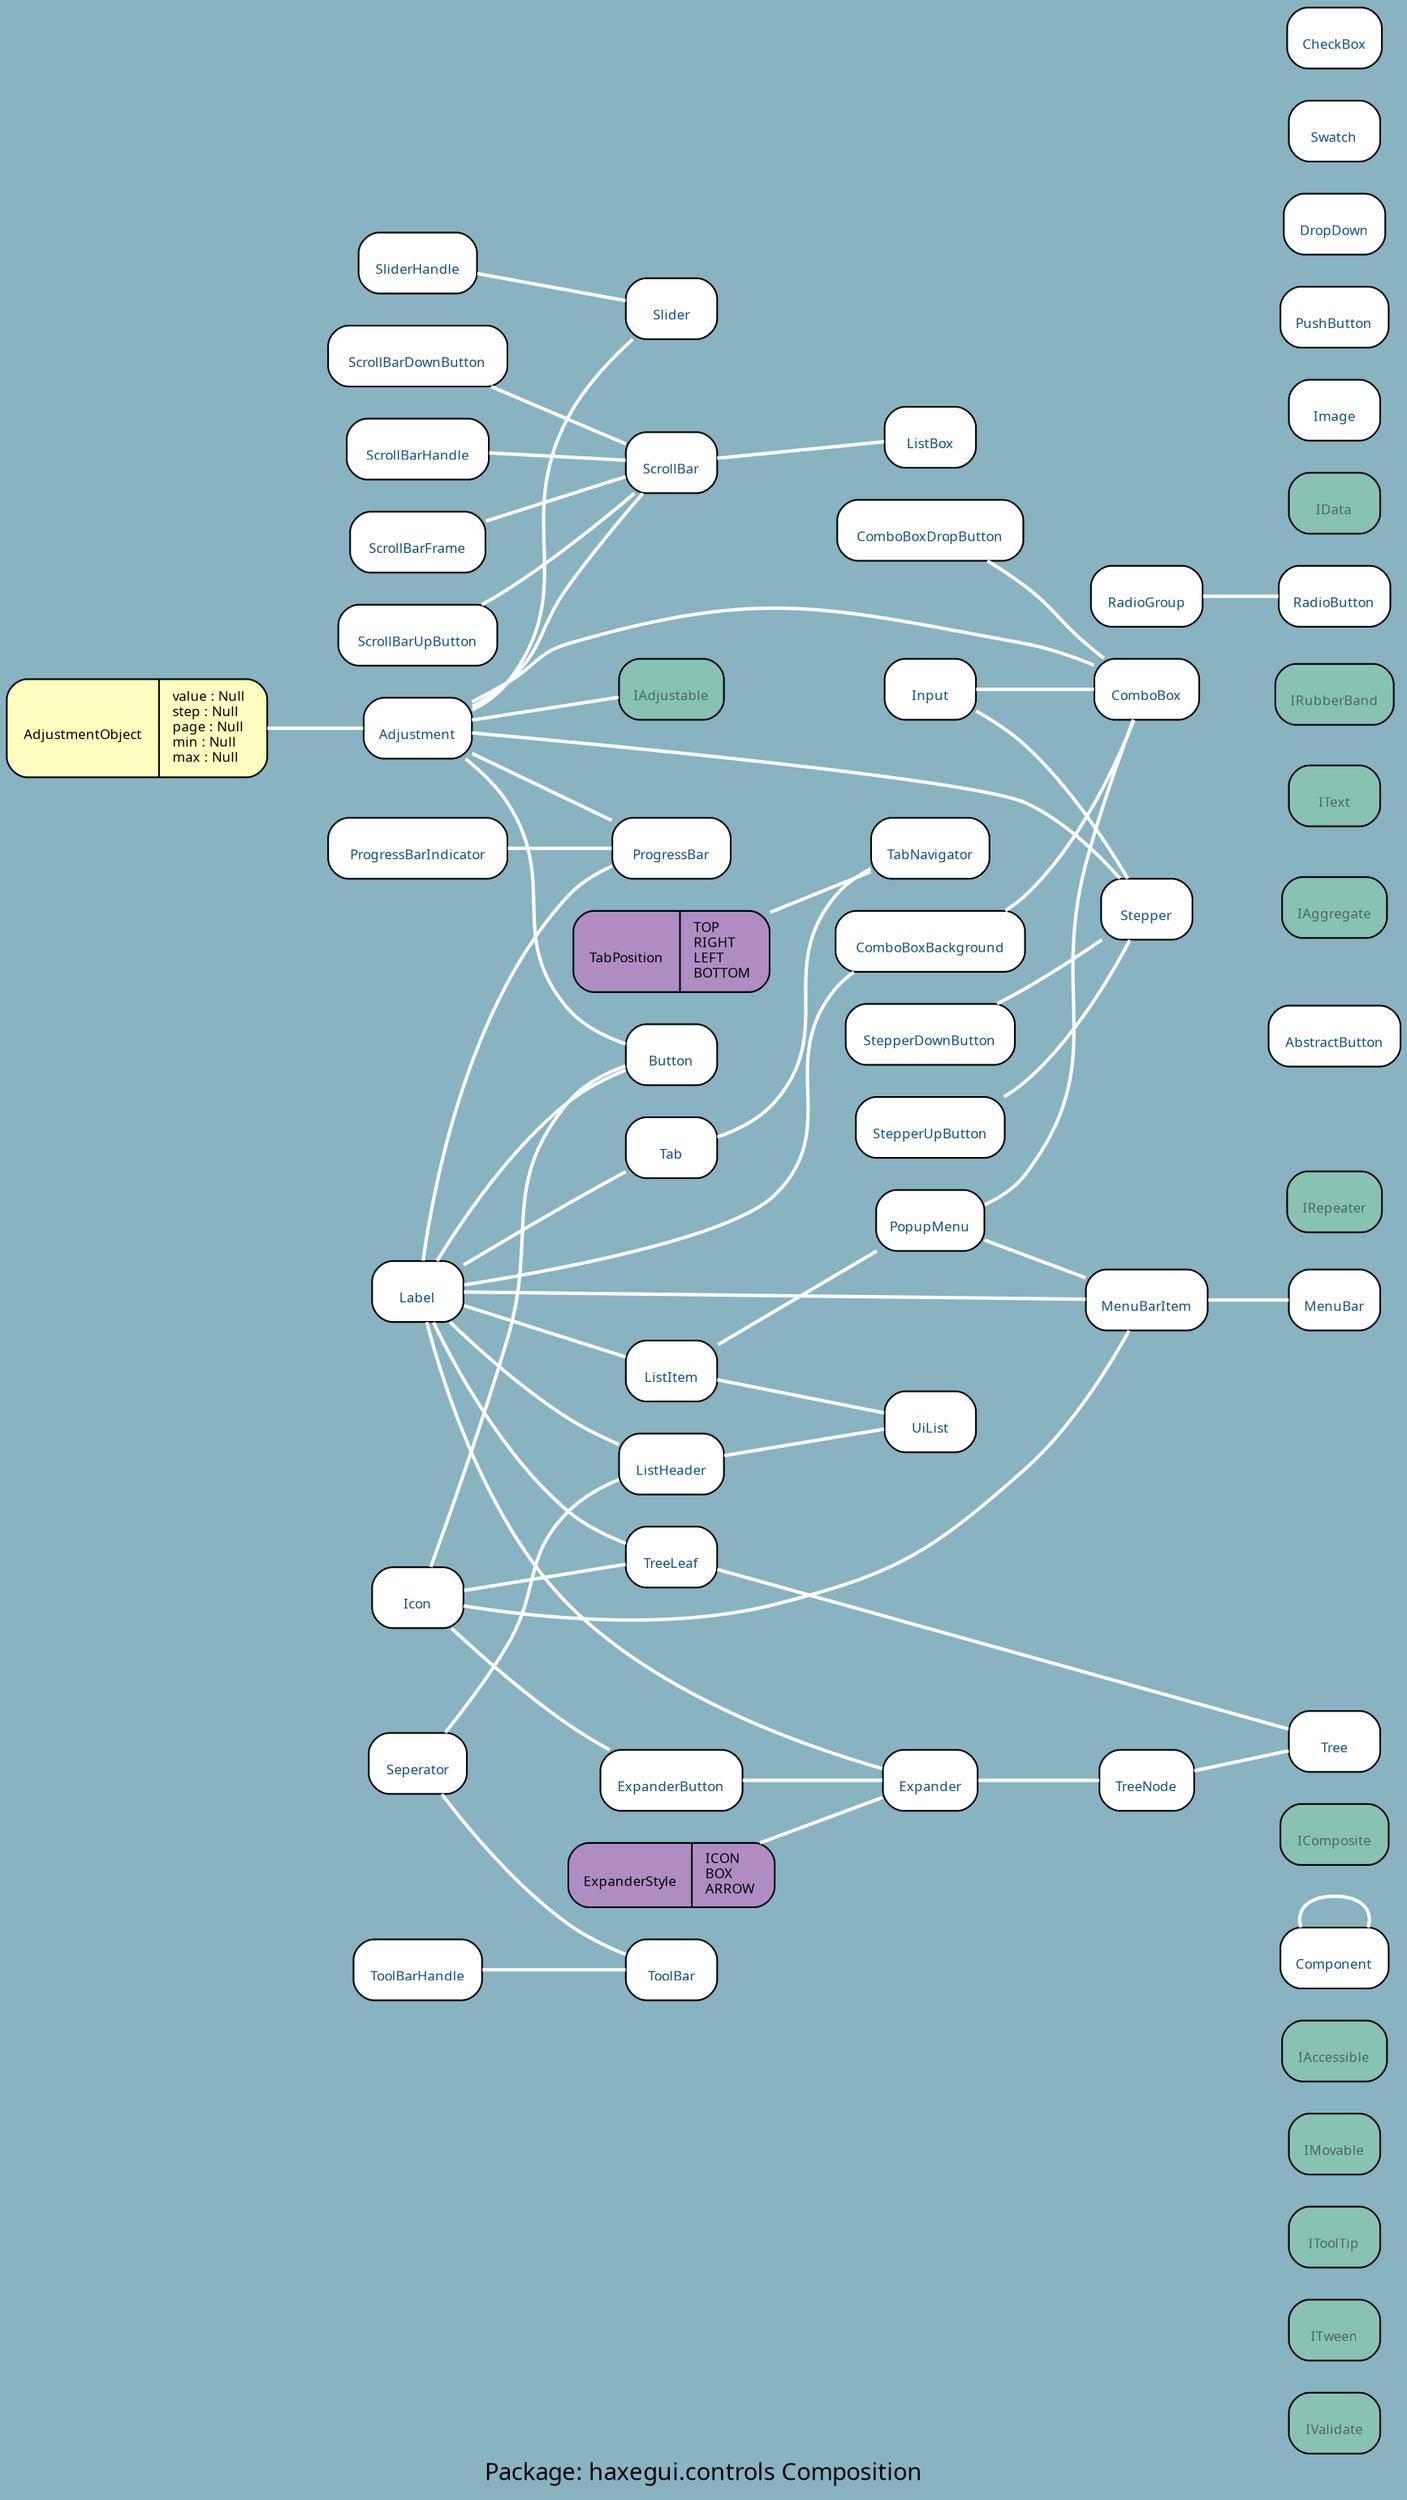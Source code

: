 digraph uml {
	graph [label="Package: haxegui.controls Composition", ratio=compress, rankdir=RL, smoothing=avg_dist, overlap=false, fontname="DejaVu Sans Condenesed", fontsize=14, bgcolor="#88B3C1", fontcolor=black];
	node [label="\N", fontname="DejaVu Sans Condenesed", fontsize=8, shape=record, color=black, fontcolor=black];
	edge [fontname="DejaVu Sans Condenesed", fontsize=8, color=black, fontcolor=black];
	graph [lp="414,12",
		bb="0,0,828,1446"];
	"haxegui.controls.IValidate" [label="{\nIValidate}", fontcolor="#496962", style="rounded,filled", fillcolor="#88c2b3", URL="../types/haxegui/controls/IValidate.html", tooltip="\nIValidate", pos="788,43", rects="761,25,815,61", width="0.75", height="0.50"];
	"haxegui.controls.ITween" [label="{\nITween}", fontcolor="#496962", style="rounded,filled", fillcolor="#88c2b3", URL="../types/haxegui/controls/ITween.html", tooltip="\nITween", pos="788,97", rects="761,79,815,115", width="0.75", height="0.50"];
	"haxegui.controls.IToolTip" [label="{\nIToolTip}", fontcolor="#496962", style="rounded,filled", fillcolor="#88c2b3", URL="../types/haxegui/controls/IToolTip.html", tooltip="\nIToolTip", pos="788,151", rects="761,133,815,169", width="0.75", height="0.50"];
	"haxegui.controls.IMovable" [label="{\nIMovable}", fontcolor="#496962", style="rounded,filled", fillcolor="#88c2b3", URL="../types/haxegui/controls/IMovable.html", tooltip="\nIMovable", pos="788,205", rects="761,187,815,223", width="0.75", height="0.50"];
	"haxegui.controls.IAccessible" [label="{\nIAccessible}", fontcolor="#496962", style="rounded,filled", fillcolor="#88c2b3", URL="../types/haxegui/controls/IAccessible.html", tooltip="\nIAccessible", pos="788,259", rects="757,241,820,277", width="0.86", height="0.50"];
	"haxegui.controls.Component" [label="{\nComponent}", fontcolor="#104E8B", style="rounded,filled", fillcolor=white, URL="../types/haxegui/controls/Component.html", tooltip="\nComponent", pos="788,313", rects="756,295,821,331", width="0.89", height="0.50"];
	"haxegui.controls.IComposite" [label="{\nIComposite}", fontcolor="#496962", style="rounded,filled", fillcolor="#88c2b3", URL="../types/haxegui/controls/IComposite.html", tooltip="\nIComposite", pos="788,385", rects="756,367,820,403", width="0.89", height="0.50"];
	"haxegui.controls.ProgressBarIndicator" [label="{\nProgressBarIndicator}", fontcolor="#104E8B", style="rounded,filled", fillcolor=white, URL="../types/haxegui/controls/ProgressBarIndicator.html", tooltip="\nProgressBarIndicator", pos="244,958", rects="191,940,298,976", width="1.47", height="0.50"];
	"haxegui.controls.IAdjustable" [label="{\nIAdjustable}", fontcolor="#496962", style="rounded,filled", fillcolor="#88c2b3", URL="../types/haxegui/controls/IAdjustable.html", tooltip="\nIAdjustable", pos="395,1050", rects="364,1032,427,1068", width="0.86", height="0.50"];
	"haxegui.controls.Adjustment" [label="{\nAdjustment}", fontcolor="#104E8B", style="rounded,filled", fillcolor=white, URL="../types/haxegui/controls/Adjustment.html", tooltip="\nAdjustment", pos="244,1023", rects="212,1005,276,1041", width="0.89", height="0.50"];
	"haxegui.controls.ProgressBar" [label="{\nProgressBar}", fontcolor="#104E8B", style="rounded,filled", fillcolor=white, URL="../types/haxegui/controls/ProgressBar.html", tooltip="\nProgressBar", pos="395,958", rects="360,940,430,976", width="0.97", height="0.50"];
	"haxegui.controls.Label" [label="{\nLabel}", fontcolor="#104E8B", style="rounded,filled", fillcolor=white, URL="../types/haxegui/controls/Label.html", tooltip="\nLabel", pos="244,700", rects="217,682,271,718", width="0.75", height="0.50"];
	"haxegui.controls.IRepeater" [label="{\nIRepeater}", fontcolor="#496962", style="rounded,filled", fillcolor="#88c2b3", URL="../types/haxegui/controls/IRepeater.html", tooltip="\nIRepeater", pos="788,753", rects="760,735,817,771", width="0.78", height="0.50"];
	"haxegui.controls.AbstractButton" [label="{\nAbstractButton}", fontcolor="#104E8B", style="rounded,filled", fillcolor=white, URL="../types/haxegui/controls/AbstractButton.html", tooltip="\nAbstractButton", pos="788,849", rects="749,831,828,867", width="1.08", height="0.50"];
	"haxegui.controls.IAggregate" [label="{\nIAggregate}", fontcolor="#496962", style="rounded,filled", fillcolor="#88c2b3", URL="../types/haxegui/controls/IAggregate.html", tooltip="\nIAggregate", pos="788,924", rects="757,906,819,942", width="0.86", height="0.50"];
	"haxegui.controls.SliderHandle" [label="{\nSliderHandle}", fontcolor="#104E8B", style="rounded,filled", fillcolor=white, URL="../types/haxegui/controls/SliderHandle.html", tooltip="\nSliderHandle", pos="244,1293", rects="209,1275,279,1311", width="0.97", height="0.50"];
	"haxegui.controls.Slider" [label="{\nSlider}", fontcolor="#104E8B", style="rounded,filled", fillcolor=white, URL="../types/haxegui/controls/Slider.html", tooltip="\nSlider", pos="395,1266", rects="368,1248,422,1284", width="0.75", height="0.50"];
	"haxegui.controls.IText" [label="{\nIText}", fontcolor="#496962", style="rounded,filled", fillcolor="#88c2b3", URL="../types/haxegui/controls/IText.html", tooltip="\nIText", pos="788,988", rects="761,970,815,1006", width="0.75", height="0.50"];
	"haxegui.controls.IRubberBand" [label="{\nIRubberBand}", fontcolor="#496962", style="rounded,filled", fillcolor="#88c2b3", URL="../types/haxegui/controls/IRubberBand.html", tooltip="\nIRubberBand", pos="788,1047", rects="753,1029,823,1065", width="0.97", height="0.50"];
	"haxegui.controls.ToolBarHandle" [label="{\nToolBarHandle}", fontcolor="#104E8B", style="rounded,filled", fillcolor=white, URL="../types/haxegui/controls/ToolBarHandle.html", tooltip="\nToolBarHandle", pos="244,306", rects="206,288,283,324", width="1.06", height="0.50"];
	"haxegui.controls.ToolBar" [label="{\nToolBar}", fontcolor="#104E8B", style="rounded,filled", fillcolor=white, URL="../types/haxegui/controls/ToolBar.html", tooltip="\nToolBar", pos="395,306", rects="368,288,422,324", width="0.75", height="0.50"];
	"haxegui.controls.Seperator" [label="{\nSeperator}", fontcolor="#104E8B", style="rounded,filled", fillcolor=white, URL="../types/haxegui/controls/Seperator.html", tooltip="\nSeperator", pos="244,426", rects="215,408,274,444", width="0.81", height="0.50"];
	"haxegui.controls.Input" [label="{\nInput}", fontcolor="#104E8B", style="rounded,filled", fillcolor=white, URL="../types/haxegui/controls/Input.html", tooltip="\nInput", pos="548,1050", rects="521,1032,575,1068", width="0.75", height="0.50"];
	"haxegui.controls.RadioGroup" [label="{\nRadioGroup}", fontcolor="#104E8B", style="rounded,filled", fillcolor=white, URL="../types/haxegui/controls/RadioGroup.html", tooltip="\nRadioGroup", pos="676,1104", rects="643,1086,709,1122", width="0.92", height="0.50"];
	"haxegui.controls.Button" [label="{\nButton}", fontcolor="#104E8B", style="rounded,filled", fillcolor=white, URL="../types/haxegui/controls/Button.html", tooltip="\nButton", pos="395,838", rects="368,820,422,856", width="0.75", height="0.50"];
	"haxegui.controls.Icon" [label="{\nIcon}", fontcolor="#104E8B", style="rounded,filled", fillcolor=white, URL="../types/haxegui/controls/Icon.html", tooltip="\nIcon", pos="244,523", rects="217,505,271,541", width="0.75", height="0.50"];
	"haxegui.controls.RadioButton" [label="{\nRadioButton}", fontcolor="#104E8B", style="rounded,filled", fillcolor=white, URL="../types/haxegui/controls/RadioButton.html", tooltip="\nRadioButton", pos="788,1104", rects="755,1086,822,1122", width="0.92", height="0.50"];
	"haxegui.controls.AdjustmentObject" [label="{\nAdjustmentObject|value : Null\lstep : Null\lpage : Null\lmin : Null\lmax : Null\l}", style="rounded,filled", fillcolor="#ffffbf", pos="77,1023", rects="0,994,91,1052 91,994,154,1052", width="2.14", height="0.81"];
	"haxegui.controls.ScrollBarUpButton" [label="{\nScrollBarUpButton}", fontcolor="#104E8B", style="rounded,filled", fillcolor=white, URL="../types/haxegui/controls/ScrollBarUpButton.html", tooltip="\nScrollBarUpButton", pos="244,1077", rects="197,1059,291,1095", width="1.31", height="0.50"];
	"haxegui.controls.ScrollBarDownButton" [label="{\nScrollBarDownButton}", fontcolor="#104E8B", style="rounded,filled", fillcolor=white, URL="../types/haxegui/controls/ScrollBarDownButton.html", tooltip="\nScrollBarDownButton", pos="244,1239", rects="191,1221,297,1257", width="1.47", height="0.50"];
	"haxegui.controls.ScrollBarHandle" [label="{\nScrollBarHandle}", fontcolor="#104E8B", style="rounded,filled", fillcolor=white, URL="../types/haxegui/controls/ScrollBarHandle.html", tooltip="\nScrollBarHandle", pos="244,1185", rects="202,1167,286,1203", width="1.17", height="0.50"];
	"haxegui.controls.ScrollBarFrame" [label="{\nScrollBarFrame}", fontcolor="#104E8B", style="rounded,filled", fillcolor=white, URL="../types/haxegui/controls/ScrollBarFrame.html", tooltip="\nScrollBarFrame", pos="244,1131", rects="204,1113,285,1149", width="1.11", height="0.50"];
	"haxegui.controls.ScrollBar" [label="{\nScrollBar}", fontcolor="#104E8B", style="rounded,filled", fillcolor=white, URL="../types/haxegui/controls/ScrollBar.html", tooltip="\nScrollBar", pos="395,1164", rects="368,1146,423,1182", width="0.75", height="0.50"];
	"haxegui.controls.Tab" [label="{\nTab}", fontcolor="#104E8B", style="rounded,filled", fillcolor=white, URL="../types/haxegui/controls/Tab.html", tooltip="\nTab", pos="395,784", rects="368,766,422,802", width="0.75", height="0.50"];
	"haxegui.controls.TabPosition" [label="{\nTabPosition|TOP\lRIGHT\lLEFT\lBOTTOM\l}", style="rounded,filled", fillcolor="#af8dc3", pos="395,898", rects="337,874,401,922 401,874,454,922", width="1.61", height="0.67"];
	"haxegui.controls.TabNavigator" [label="{\nTabNavigator}", fontcolor="#104E8B", style="rounded,filled", fillcolor=white, URL="../types/haxegui/controls/TabNavigator.html", tooltip="\nTabNavigator", pos="548,958", rects="513,940,584,976", width="0.97", height="0.50"];
	"haxegui.controls.ExpanderStyle" [label="{\nExpanderStyle|ICON\lBOX\lARROW\l}", style="rounded,filled", fillcolor="#af8dc3", pos="395,361", rects="334,342,411,380 411,342,456,380", width="1.69", height="0.53"];
	"haxegui.controls.ExpanderButton" [label="{\nExpanderButton}", fontcolor="#104E8B", style="rounded,filled", fillcolor=white, URL="../types/haxegui/controls/ExpanderButton.html", tooltip="\nExpanderButton", pos="395,416", rects="353,398,437,434", width="1.17", height="0.50"];
	"haxegui.controls.Expander" [label="{\nExpander}", fontcolor="#104E8B", style="rounded,filled", fillcolor=white, URL="../types/haxegui/controls/Expander.html", tooltip="\nExpander", pos="548,416", rects="520,398,576,434", width="0.78", height="0.50"];
	"haxegui.controls.ListHeader" [label="{\nListHeader}", fontcolor="#104E8B", style="rounded,filled", fillcolor=white, URL="../types/haxegui/controls/ListHeader.html", tooltip="\nListHeader", pos="395,600", rects="364,582,426,618", width="0.86", height="0.50"];
	"haxegui.controls.ListItem" [label="{\nListItem}", fontcolor="#104E8B", style="rounded,filled", fillcolor=white, URL="../types/haxegui/controls/ListItem.html", tooltip="\nListItem", pos="395,654", rects="368,636,422,672", width="0.75", height="0.50"];
	"haxegui.controls.IData" [label="{\nIData}", fontcolor="#496962", style="rounded,filled", fillcolor="#88c2b3", URL="../types/haxegui/controls/IData.html", tooltip="\nIData", pos="788,1158", rects="761,1140,815,1176", width="0.75", height="0.50"];
	"haxegui.controls.UiList" [label="{\nUiList}", fontcolor="#104E8B", style="rounded,filled", fillcolor=white, URL="../types/haxegui/controls/UiList.html", tooltip="\nUiList", pos="548,625", rects="521,607,575,643", width="0.75", height="0.50"];
	"haxegui.controls.ListBox" [label="{\nListBox}", fontcolor="#104E8B", style="rounded,filled", fillcolor=white, URL="../types/haxegui/controls/ListBox.html", tooltip="\nListBox", pos="548,1196", rects="521,1178,575,1214", width="0.75", height="0.50"];
	"haxegui.controls.Image" [label="{\nImage}", fontcolor="#104E8B", style="rounded,filled", fillcolor=white, URL="../types/haxegui/controls/Image.html", tooltip="\nImage", pos="788,1212", rects="761,1194,815,1230", width="0.75", height="0.50"];
	"haxegui.controls.PushButton" [label="{\nPushButton}", fontcolor="#104E8B", style="rounded,filled", fillcolor=white, URL="../types/haxegui/controls/PushButton.html", tooltip="\nPushButton", pos="788,1266", rects="756,1248,821,1284", width="0.89", height="0.50"];
	"haxegui.controls.ComboBoxDropButton" [label="{\nComboBoxDropButton}", fontcolor="#104E8B", style="rounded,filled", fillcolor=white, URL="../types/haxegui/controls/ComboBoxDropButton.html", tooltip="\nComboBoxDropButton", pos="548,1142", rects="493,1124,603,1160", width="1.53", height="0.50"];
	"haxegui.controls.ComboBoxBackground" [label="{\nComboBoxBackground}", fontcolor="#104E8B", style="rounded,filled", fillcolor=white, URL="../types/haxegui/controls/ComboBoxBackground.html", tooltip="\nComboBoxBackground", pos="548,904", rects="492,886,604,922", width="1.56", height="0.50"];
	"haxegui.controls.ComboBox" [label="{\nComboBox}", fontcolor="#104E8B", style="rounded,filled", fillcolor=white, URL="../types/haxegui/controls/ComboBox.html", tooltip="\nComboBox", pos="676,1050", rects="645,1032,707,1068", width="0.86", height="0.50"];
	"haxegui.controls.PopupMenu" [label="{\nPopupMenu}", fontcolor="#104E8B", style="rounded,filled", fillcolor=white, URL="../types/haxegui/controls/PopupMenu.html", tooltip="\nPopupMenu", pos="548,742", rects="516,724,581,760", width="0.89", height="0.50"];
	"haxegui.controls.DropDown" [label="{\nDropDown}", fontcolor="#104E8B", style="rounded,filled", fillcolor=white, URL="../types/haxegui/controls/DropDown.html", tooltip="\nDropDown", pos="788,1320", rects="758,1302,818,1338", width="0.83", height="0.50"];
	"haxegui.controls.StepperUpButton" [label="{\nStepperUpButton}", fontcolor="#104E8B", style="rounded,filled", fillcolor=white, URL="../types/haxegui/controls/StepperUpButton.html", tooltip="\nStepperUpButton", pos="548,796", rects="504,778,593,814", width="1.22", height="0.50"];
	"haxegui.controls.StepperDownButton" [label="{\nStepperDownButton}", fontcolor="#104E8B", style="rounded,filled", fillcolor=white, URL="../types/haxegui/controls/StepperDownButton.html", tooltip="\nStepperDownButton", pos="548,850", rects="498,832,599,868", width="1.39", height="0.50"];
	"haxegui.controls.Stepper" [label="{\nStepper}", fontcolor="#104E8B", style="rounded,filled", fillcolor=white, URL="../types/haxegui/controls/Stepper.html", tooltip="\nStepper", pos="676,923", rects="649,905,703,941", width="0.75", height="0.50"];
	"haxegui.controls.Swatch" [label="{\nSwatch}", fontcolor="#104E8B", style="rounded,filled", fillcolor=white, URL="../types/haxegui/controls/Swatch.html", tooltip="\nSwatch", pos="788,1374", rects="761,1356,815,1392", width="0.75", height="0.50"];
	"haxegui.controls.TreeLeaf" [label="{\nTreeLeaf}", fontcolor="#104E8B", style="rounded,filled", fillcolor=white, URL="../types/haxegui/controls/TreeLeaf.html", tooltip="\nTreeLeaf", pos="395,546", rects="368,528,422,564", width="0.75", height="0.50"];
	"haxegui.controls.TreeNode" [label="{\nTreeNode}", fontcolor="#104E8B", style="rounded,filled", fillcolor=white, URL="../types/haxegui/controls/TreeNode.html", tooltip="\nTreeNode", pos="676,416", rects="648,398,704,434", width="0.78", height="0.50"];
	"haxegui.controls.Tree" [label="{\nTree}", fontcolor="#104E8B", style="rounded,filled", fillcolor=white, URL="../types/haxegui/controls/Tree.html", tooltip="\nTree", pos="788,439", rects="761,421,815,457", width="0.75", height="0.50"];
	"haxegui.controls.MenuBarItem" [label="{\nMenuBarItem}", fontcolor="#104E8B", style="rounded,filled", fillcolor=white, URL="../types/haxegui/controls/MenuBarItem.html", tooltip="\nMenuBarItem", pos="676,696", rects="640,678,712,714", width="1.00", height="0.50"];
	"haxegui.controls.MenuBar" [label="{\nMenuBar}", fontcolor="#104E8B", style="rounded,filled", fillcolor=white, URL="../types/haxegui/controls/MenuBar.html", tooltip="\nMenuBar", pos="788,696", rects="761,678,815,714", width="0.75", height="0.50"];
	"haxegui.controls.CheckBox" [label="{\nCheckBox}", fontcolor="#104E8B", style="rounded,filled", fillcolor=white, URL="../types/haxegui/controls/CheckBox.html", tooltip="\nCheckBox", pos="788,1428", rects="760,1410,817,1446", width="0.78", height="0.50"];
	"haxegui.controls.Component" -> "haxegui.controls.Component" [color=white, style=bold, arrowhead=none, arrowtail=diamond, arrowsize=1, pos="s,808,331 806,343 803,347 797,349 788,349 771,349 765,341 768,331"];
	"haxegui.controls.IAdjustable" -> "haxegui.controls.Adjustment" [color=white, style=bold, arrowhead=none, arrowtail=diamond, arrowsize=1, pos="s,364,1044 352,1042 328,1037 298,1032 276,1029"];
	"haxegui.controls.ProgressBar" -> "haxegui.controls.ProgressBarIndicator" [color=white, style=bold, arrowhead=none, arrowtail=diamond, arrowsize=1, pos="s,360,958 348,958 332,958 314,958 298,958"];
	"haxegui.controls.ProgressBar" -> "haxegui.controls.Label" [color=white, style=bold, arrowhead=none, arrowtail=diamond, arrowsize=1, pos="s,360,948 349,943 344,939 338,935 334,931 273,868 252,761 246,718"];
	"haxegui.controls.ProgressBar" -> "haxegui.controls.Adjustment" [color=white, style=bold, arrowhead=none, arrowtail=diamond, arrowsize=1, pos="s,360,973 349,978 326,988 297,1000 276,1009"];
	"haxegui.controls.Slider" -> "haxegui.controls.SliderHandle" [color=white, style=bold, arrowhead=none, arrowtail=diamond, arrowsize=1, pos="s,368,1271 356,1273 332,1278 302,1283 279,1287"];
	"haxegui.controls.Slider" -> "haxegui.controls.Adjustment" [color=white, style=bold, arrowhead=none, arrowtail=diamond, arrowsize=1, pos="s,376,1248 368,1239 356,1225 343,1208 334,1191 304,1133 338,1100 298,1050 292,1043 284,1038 276,1034"];
	"haxegui.controls.ToolBar" -> "haxegui.controls.ToolBarHandle" [color=white, style=bold, arrowhead=none, arrowtail=diamond, arrowsize=1, pos="s,368,306 356,306 333,306 306,306 283,306"];
	"haxegui.controls.ToolBar" -> "haxegui.controls.Seperator" [color=white, style=bold, arrowhead=none, arrowtail=diamond, arrowsize=1, pos="s,368,316 357,321 349,324 341,328 334,333 303,355 274,388 258,408"];
	"haxegui.controls.Button" -> "haxegui.controls.Label" [color=white, style=bold, arrowhead=none, arrowtail=diamond, arrowsize=1, pos="s,368,829 357,824 349,821 341,816 334,811 299,784 270,742 255,718"];
	"haxegui.controls.Button" -> "haxegui.controls.Icon" [color=white, style=bold, arrowhead=none, arrowtail=diamond, arrowsize=1, pos="s,368,832 357,827 348,823 340,818 334,811 292,762 316,733 298,673 283,625 262,569 251,541"];
	"haxegui.controls.Button" -> "haxegui.controls.Adjustment" [color=white, style=bold, arrowhead=none, arrowtail=diamond, arrowsize=1, pos="s,368,844 357,849 348,853 340,858 334,865 297,906 330,939 298,985 292,993 284,999 276,1005"];
	"haxegui.controls.RadioButton" -> "haxegui.controls.RadioGroup" [color=white, style=bold, arrowhead=none, arrowtail=diamond, arrowsize=1, pos="s,755,1104 743,1104 732,1104 720,1104 709,1104"];
	"haxegui.controls.Adjustment" -> "haxegui.controls.AdjustmentObject" [color=white, style=bold, arrowhead=none, arrowtail=diamond, arrowsize=1, pos="s,212,1023 200,1023 186,1023 169,1023 154,1023"];
	"haxegui.controls.ScrollBar" -> "haxegui.controls.ScrollBarFrame" [color=white, style=bold, arrowhead=none, arrowtail=diamond, arrowsize=1, pos="s,368,1158 356,1155 334,1151 307,1145 285,1140"];
	"haxegui.controls.ScrollBar" -> "haxegui.controls.ScrollBarHandle" [color=white, style=bold, arrowhead=none, arrowtail=diamond, arrowsize=1, pos="s,368,1168 356,1170 334,1173 308,1176 286,1179"];
	"haxegui.controls.ScrollBar" -> "haxegui.controls.ScrollBarUpButton" [color=white, style=bold, arrowhead=none, arrowtail=diamond, arrowsize=1, pos="s,368,1146 358,1140 340,1129 318,1115 298,1104 293,1101 287,1098 282,1095"];
	"haxegui.controls.ScrollBar" -> "haxegui.controls.ScrollBarDownButton" [color=white, style=bold, arrowhead=none, arrowtail=diamond, arrowsize=1, pos="s,368,1178 357,1183 333,1195 303,1210 280,1221"];
	"haxegui.controls.ScrollBar" -> "haxegui.controls.Adjustment" [color=white, style=bold, arrowhead=none, arrowtail=diamond, arrowsize=1, pos="s,372,1146 363,1138 353,1130 342,1120 334,1110 314,1086 320,1071 298,1050 292,1044 284,1039 276,1035"];
	"haxegui.controls.Tab" -> "haxegui.controls.Label" [color=white, style=bold, arrowhead=none, arrowtail=diamond, arrowsize=1, pos="s,368,770 357,764 349,760 341,756 334,752 313,740 289,726 271,716"];
	"haxegui.controls.TabNavigator" -> "haxegui.controls.TabPosition" [color=white, style=bold, arrowhead=none, arrowtail=diamond, arrowsize=1, pos="s,513,944 502,939 487,934 470,927 454,921"];
	"haxegui.controls.TabNavigator" -> "haxegui.controls.Tab" [color=white, style=bold, arrowhead=none, arrowtail=diamond, arrowsize=1, pos="s,513,947 502,941 498,938 495,935 492,931 455,888 492,852 456,811 447,801 434,794 422,790"];
	"haxegui.controls.ExpanderButton" -> "haxegui.controls.Icon" [color=white, style=bold, arrowhead=none, arrowtail=diamond, arrowsize=1, pos="s,357,434 346,440 342,443 338,445 334,448 308,465 281,489 263,505"];
	"haxegui.controls.Expander" -> "haxegui.controls.ExpanderStyle" [color=white, style=bold, arrowhead=none, arrowtail=diamond, arrowsize=1, pos="s,520,406 509,402 490,395 468,387 448,380"];
	"haxegui.controls.Expander" -> "haxegui.controls.ExpanderButton" [color=white, style=bold, arrowhead=none, arrowtail=diamond, arrowsize=1, pos="s,520,416 508,416 486,416 460,416 437,416"];
	"haxegui.controls.Expander" -> "haxegui.controls.Label" [color=white, style=bold, arrowhead=none, arrowtail=diamond, arrowsize=1, pos="s,520,423 508,426 461,441 384,470 334,519 285,567 259,646 249,682"];
	"haxegui.controls.ListHeader" -> "haxegui.controls.Label" [color=white, style=bold, arrowhead=none, arrowtail=diamond, arrowsize=1, pos="s,364,612 352,617 346,620 340,623 334,627 308,643 280,666 263,682"];
	"haxegui.controls.ListHeader" -> "haxegui.controls.Seperator" [color=white, style=bold, arrowhead=none, arrowtail=diamond, arrowsize=1, pos="s,364,591 353,586 346,583 339,578 334,573 307,546 317,528 298,496 286,478 271,458 259,444"];
	"haxegui.controls.ListItem" -> "haxegui.controls.Label" [color=white, style=bold, arrowhead=none, arrowtail=diamond, arrowsize=1, pos="s,368,662 357,666 329,674 295,685 271,692"];
	"haxegui.controls.UiList" -> "haxegui.controls.ListHeader" [color=white, style=bold, arrowhead=none, arrowtail=diamond, arrowsize=1, pos="s,521,621 509,619 483,614 450,609 426,605"];
	"haxegui.controls.UiList" -> "haxegui.controls.ListItem" [color=white, style=bold, arrowhead=none, arrowtail=diamond, arrowsize=1, pos="s,521,630 509,632 482,637 446,644 422,649"];
	"haxegui.controls.ListBox" -> "haxegui.controls.ScrollBar" [color=white, style=bold, arrowhead=none, arrowtail=diamond, arrowsize=1, pos="s,521,1190 509,1188 482,1182 447,1175 423,1170"];
	"haxegui.controls.ComboBoxBackground" -> "haxegui.controls.Label" [color=white, style=bold, arrowhead=none, arrowtail=diamond, arrowsize=1, pos="s,502,886 493,878 493,878 492,877 492,877 455,834 495,795 456,757 430,731 322,712 271,704"];
	"haxegui.controls.ComboBox" -> "haxegui.controls.Adjustment" [color=white, style=bold, arrowhead=none, arrowtail=diamond, arrowsize=1, pos="s,645,1064 634,1068 624,1072 614,1075 604,1077 485,1098 447,1114 334,1077 315,1070 315,1060 298,1050 291,1045 283,1041 276,1038"];
	"haxegui.controls.ComboBox" -> "haxegui.controls.ComboBoxBackground" [color=white, style=bold, arrowhead=none, arrowtail=diamond, arrowsize=1, pos="s,669,1032 664,1021 652,994 631,956 604,931 600,928 596,925 592,922"];
	"haxegui.controls.ComboBox" -> "haxegui.controls.ComboBoxDropButton" [color=white, style=bold, arrowhead=none, arrowtail=diamond, arrowsize=1, pos="s,651,1068 641,1076 641,1076 640,1077 640,1077 623,1090 621,1097 604,1110 597,1115 589,1120 582,1124"];
	"haxegui.controls.ComboBox" -> "haxegui.controls.Input" [color=white, style=bold, arrowhead=none, arrowtail=diamond, arrowsize=1, pos="s,645,1050 633,1050 614,1050 592,1050 575,1050"];
	"haxegui.controls.ComboBox" -> "haxegui.controls.PopupMenu" [color=white, style=bold, arrowhead=none, arrowtail=diamond, arrowsize=1, pos="s,668,1032 664,1021 656,1001 647,974 640,950 618,870 654,833 604,769 598,761 590,756 581,752"];
	"haxegui.controls.Stepper" -> "haxegui.controls.StepperUpButton" [color=white, style=bold, arrowhead=none, arrowtail=diamond, arrowsize=1, pos="s,667,905 661,895 647,873 627,843 604,823 600,820 596,817 591,814"];
	"haxegui.controls.Stepper" -> "haxegui.controls.StepperDownButton" [color=white, style=bold, arrowhead=none, arrowtail=diamond, arrowsize=1, pos="s,650,905 640,898 628,891 615,883 604,877 599,874 593,871 587,868"];
	"haxegui.controls.Stepper" -> "haxegui.controls.Input" [color=white, style=bold, arrowhead=none, arrowtail=diamond, arrowsize=1, pos="s,665,941 658,951 645,972 625,999 604,1018 595,1025 585,1032 575,1037"];
	"haxegui.controls.Stepper" -> "haxegui.controls.Adjustment" [color=white, style=bold, arrowhead=none, arrowtail=diamond, arrowsize=1, pos="s,660,941 652,950 639,963 622,977 604,985 545,1010 353,1019 276,1022"];
	"haxegui.controls.TreeLeaf" -> "haxegui.controls.Icon" [color=white, style=bold, arrowhead=none, arrowtail=diamond, arrowsize=1, pos="s,368,542 356,540 329,536 294,530 271,527"];
	"haxegui.controls.TreeLeaf" -> "haxegui.controls.Label" [color=white, style=bold, arrowhead=none, arrowtail=diamond, arrowsize=1, pos="s,368,554 357,559 349,563 341,568 334,573 296,604 266,655 253,682"];
	"haxegui.controls.TreeNode" -> "haxegui.controls.Expander" [color=white, style=bold, arrowhead=none, arrowtail=diamond, arrowsize=1, pos="s,648,416 636,416 617,416 594,416 576,416"];
	"haxegui.controls.Tree" -> "haxegui.controls.TreeNode" [color=white, style=bold, arrowhead=none, arrowtail=diamond, arrowsize=1, pos="s,761,433 749,431 734,428 718,424 704,422"];
	"haxegui.controls.Tree" -> "haxegui.controls.TreeLeaf" [color=white, style=bold, arrowhead=none, arrowtail=diamond, arrowsize=1, pos="s,761,446 749,449 670,471 490,520 422,539"];
	"haxegui.controls.MenuBarItem" -> "haxegui.controls.Label" [color=white, style=bold, arrowhead=none, arrowtail=diamond, arrowsize=1, pos="s,640,696 628,696 536,697 343,699 271,700"];
	"haxegui.controls.MenuBarItem" -> "haxegui.controls.Icon" [color=white, style=bold, arrowhead=none, arrowtail=diamond, arrowsize=1, pos="s,666,678 660,668 646,646 626,618 604,598 547,549 528,537 456,519 391,503 312,512 271,518"];
	"haxegui.controls.MenuBarItem" -> "haxegui.controls.PopupMenu" [color=white, style=bold, arrowhead=none, arrowtail=diamond, arrowsize=1, pos="s,640,709 629,713 613,719 595,725 581,730"];
	"haxegui.controls.MenuBar" -> "haxegui.controls.MenuBarItem" [color=white, style=bold, arrowhead=none, arrowtail=diamond, arrowsize=1, pos="s,761,696 749,696 737,696 724,696 712,696"];
	"haxegui.controls.PopupMenu" -> "haxegui.controls.ListItem" [color=white, style=bold, arrowhead=none, arrowtail=diamond, arrowsize=1, pos="s,517,724 506,718 480,703 446,683 422,670"];
}

